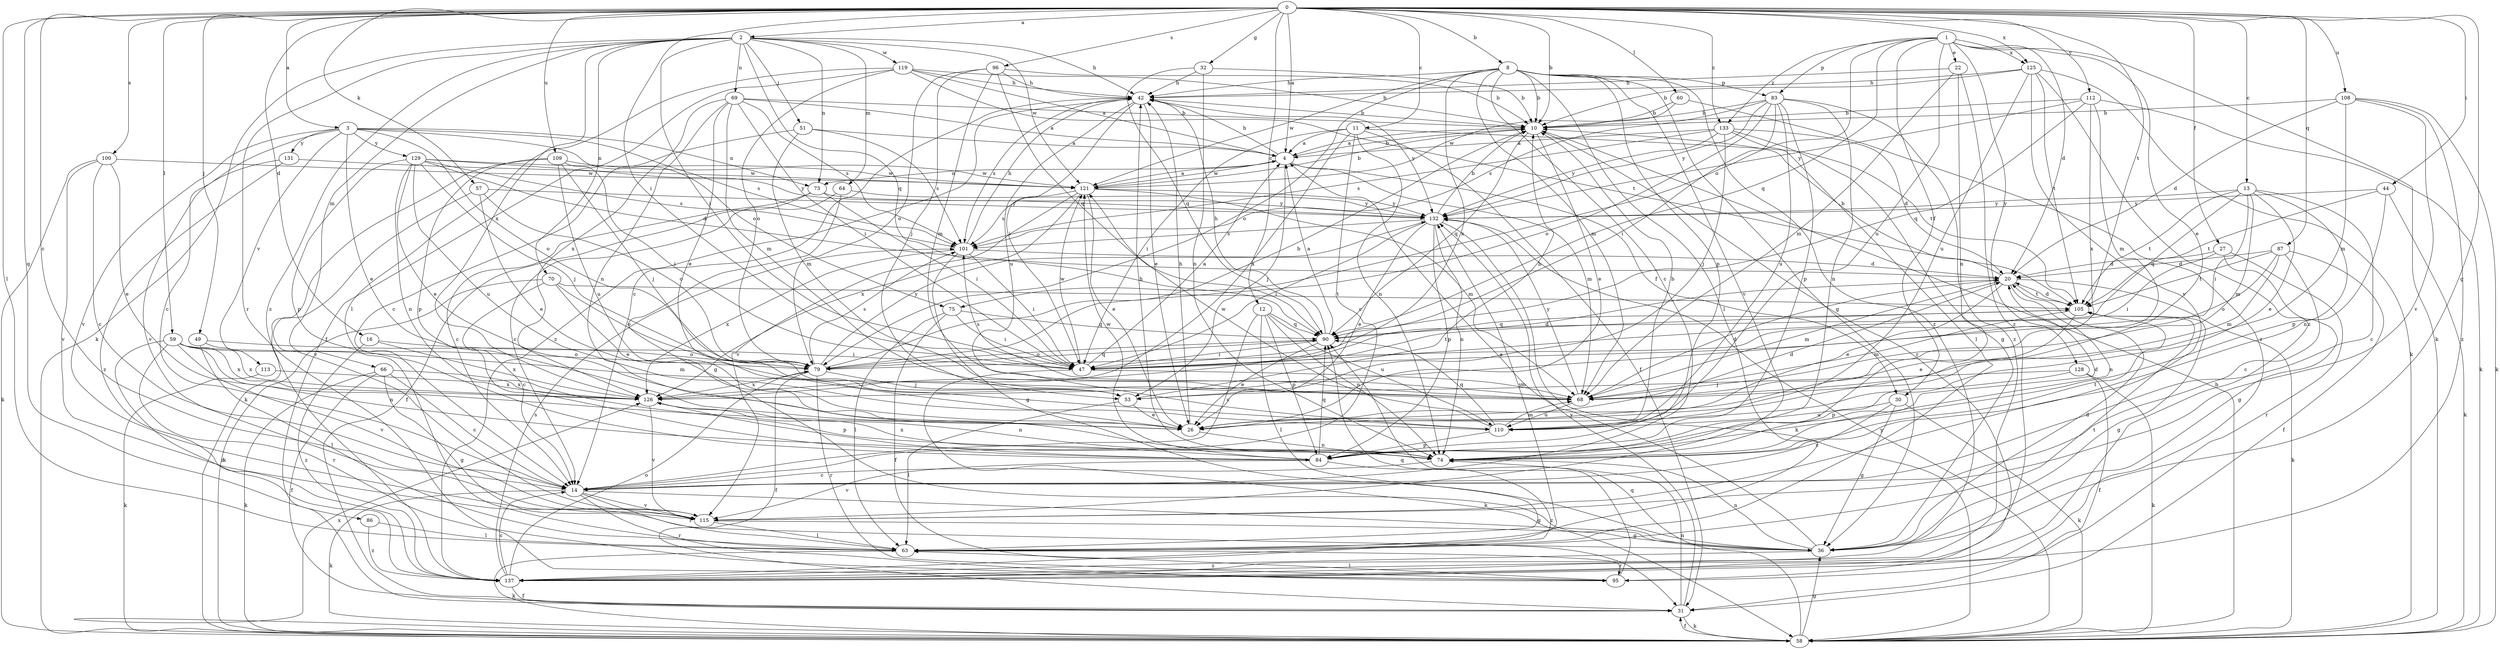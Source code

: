 strict digraph  {
0;
1;
2;
3;
4;
8;
10;
11;
12;
13;
14;
16;
20;
22;
26;
27;
30;
31;
32;
36;
42;
44;
47;
49;
51;
53;
57;
58;
59;
60;
63;
64;
66;
68;
69;
70;
73;
74;
75;
79;
83;
84;
86;
87;
90;
95;
96;
100;
101;
105;
108;
109;
110;
112;
113;
115;
119;
121;
125;
126;
128;
129;
131;
132;
133;
137;
0 -> 2  [label=a];
0 -> 3  [label=a];
0 -> 4  [label=a];
0 -> 8  [label=b];
0 -> 10  [label=b];
0 -> 11  [label=c];
0 -> 12  [label=c];
0 -> 13  [label=c];
0 -> 14  [label=c];
0 -> 16  [label=d];
0 -> 27  [label=f];
0 -> 32  [label=g];
0 -> 36  [label=g];
0 -> 44  [label=i];
0 -> 47  [label=i];
0 -> 49  [label=j];
0 -> 57  [label=k];
0 -> 59  [label=l];
0 -> 60  [label=l];
0 -> 63  [label=l];
0 -> 86  [label=q];
0 -> 87  [label=q];
0 -> 96  [label=s];
0 -> 100  [label=s];
0 -> 105  [label=t];
0 -> 108  [label=u];
0 -> 109  [label=u];
0 -> 112  [label=v];
0 -> 125  [label=x];
0 -> 133  [label=z];
1 -> 20  [label=d];
1 -> 22  [label=e];
1 -> 26  [label=e];
1 -> 30  [label=f];
1 -> 58  [label=k];
1 -> 75  [label=o];
1 -> 83  [label=p];
1 -> 90  [label=q];
1 -> 110  [label=u];
1 -> 125  [label=x];
1 -> 128  [label=y];
1 -> 133  [label=z];
2 -> 42  [label=h];
2 -> 47  [label=i];
2 -> 51  [label=j];
2 -> 58  [label=k];
2 -> 64  [label=m];
2 -> 66  [label=m];
2 -> 69  [label=n];
2 -> 70  [label=n];
2 -> 73  [label=n];
2 -> 90  [label=q];
2 -> 95  [label=r];
2 -> 119  [label=w];
2 -> 121  [label=w];
2 -> 126  [label=x];
2 -> 137  [label=z];
3 -> 14  [label=c];
3 -> 26  [label=e];
3 -> 73  [label=n];
3 -> 75  [label=o];
3 -> 79  [label=o];
3 -> 101  [label=s];
3 -> 113  [label=v];
3 -> 115  [label=v];
3 -> 129  [label=y];
3 -> 131  [label=y];
4 -> 10  [label=b];
4 -> 30  [label=f];
4 -> 42  [label=h];
4 -> 53  [label=j];
4 -> 68  [label=m];
4 -> 73  [label=n];
4 -> 121  [label=w];
8 -> 10  [label=b];
8 -> 14  [label=c];
8 -> 36  [label=g];
8 -> 42  [label=h];
8 -> 63  [label=l];
8 -> 68  [label=m];
8 -> 79  [label=o];
8 -> 83  [label=p];
8 -> 84  [label=p];
8 -> 115  [label=v];
8 -> 121  [label=w];
8 -> 126  [label=x];
8 -> 137  [label=z];
10 -> 4  [label=a];
10 -> 26  [label=e];
10 -> 90  [label=q];
10 -> 95  [label=r];
11 -> 4  [label=a];
11 -> 14  [label=c];
11 -> 31  [label=f];
11 -> 47  [label=i];
11 -> 74  [label=n];
11 -> 105  [label=t];
11 -> 126  [label=x];
12 -> 14  [label=c];
12 -> 63  [label=l];
12 -> 74  [label=n];
12 -> 84  [label=p];
12 -> 90  [label=q];
12 -> 110  [label=u];
13 -> 14  [label=c];
13 -> 26  [label=e];
13 -> 47  [label=i];
13 -> 68  [label=m];
13 -> 84  [label=p];
13 -> 90  [label=q];
13 -> 105  [label=t];
13 -> 132  [label=y];
14 -> 36  [label=g];
14 -> 58  [label=k];
14 -> 63  [label=l];
14 -> 95  [label=r];
14 -> 115  [label=v];
16 -> 47  [label=i];
16 -> 126  [label=x];
16 -> 137  [label=z];
20 -> 10  [label=b];
20 -> 26  [label=e];
20 -> 58  [label=k];
20 -> 68  [label=m];
20 -> 74  [label=n];
20 -> 105  [label=t];
22 -> 42  [label=h];
22 -> 68  [label=m];
22 -> 74  [label=n];
22 -> 137  [label=z];
26 -> 20  [label=d];
26 -> 42  [label=h];
26 -> 74  [label=n];
27 -> 20  [label=d];
27 -> 36  [label=g];
27 -> 47  [label=i];
27 -> 95  [label=r];
30 -> 14  [label=c];
30 -> 36  [label=g];
30 -> 58  [label=k];
30 -> 110  [label=u];
31 -> 58  [label=k];
31 -> 74  [label=n];
31 -> 132  [label=y];
32 -> 10  [label=b];
32 -> 42  [label=h];
32 -> 74  [label=n];
32 -> 90  [label=q];
36 -> 4  [label=a];
36 -> 20  [label=d];
36 -> 74  [label=n];
36 -> 137  [label=z];
42 -> 10  [label=b];
42 -> 14  [label=c];
42 -> 26  [label=e];
42 -> 47  [label=i];
42 -> 101  [label=s];
42 -> 110  [label=u];
42 -> 132  [label=y];
42 -> 137  [label=z];
44 -> 58  [label=k];
44 -> 74  [label=n];
44 -> 105  [label=t];
44 -> 132  [label=y];
47 -> 4  [label=a];
47 -> 20  [label=d];
47 -> 58  [label=k];
47 -> 68  [label=m];
47 -> 105  [label=t];
47 -> 121  [label=w];
49 -> 63  [label=l];
49 -> 79  [label=o];
49 -> 126  [label=x];
51 -> 4  [label=a];
51 -> 14  [label=c];
51 -> 68  [label=m];
51 -> 101  [label=s];
53 -> 10  [label=b];
53 -> 26  [label=e];
53 -> 63  [label=l];
57 -> 26  [label=e];
57 -> 79  [label=o];
57 -> 115  [label=v];
57 -> 132  [label=y];
58 -> 10  [label=b];
58 -> 31  [label=f];
58 -> 36  [label=g];
58 -> 90  [label=q];
58 -> 126  [label=x];
58 -> 132  [label=y];
59 -> 68  [label=m];
59 -> 74  [label=n];
59 -> 79  [label=o];
59 -> 95  [label=r];
59 -> 115  [label=v];
59 -> 126  [label=x];
59 -> 137  [label=z];
60 -> 10  [label=b];
60 -> 121  [label=w];
60 -> 137  [label=z];
63 -> 58  [label=k];
63 -> 95  [label=r];
63 -> 105  [label=t];
63 -> 132  [label=y];
64 -> 14  [label=c];
64 -> 36  [label=g];
64 -> 132  [label=y];
66 -> 14  [label=c];
66 -> 31  [label=f];
66 -> 36  [label=g];
66 -> 58  [label=k];
66 -> 126  [label=x];
68 -> 20  [label=d];
68 -> 101  [label=s];
68 -> 110  [label=u];
68 -> 132  [label=y];
69 -> 4  [label=a];
69 -> 10  [label=b];
69 -> 26  [label=e];
69 -> 47  [label=i];
69 -> 68  [label=m];
69 -> 74  [label=n];
69 -> 101  [label=s];
69 -> 126  [label=x];
70 -> 14  [label=c];
70 -> 26  [label=e];
70 -> 58  [label=k];
70 -> 79  [label=o];
70 -> 105  [label=t];
73 -> 14  [label=c];
73 -> 31  [label=f];
73 -> 47  [label=i];
73 -> 132  [label=y];
74 -> 14  [label=c];
74 -> 20  [label=d];
74 -> 42  [label=h];
74 -> 105  [label=t];
75 -> 31  [label=f];
75 -> 47  [label=i];
75 -> 63  [label=l];
75 -> 90  [label=q];
79 -> 10  [label=b];
79 -> 31  [label=f];
79 -> 53  [label=j];
79 -> 90  [label=q];
79 -> 95  [label=r];
79 -> 101  [label=s];
79 -> 126  [label=x];
79 -> 132  [label=y];
83 -> 10  [label=b];
83 -> 47  [label=i];
83 -> 74  [label=n];
83 -> 79  [label=o];
83 -> 84  [label=p];
83 -> 101  [label=s];
83 -> 110  [label=u];
83 -> 132  [label=y];
83 -> 137  [label=z];
84 -> 90  [label=q];
84 -> 115  [label=v];
84 -> 121  [label=w];
84 -> 126  [label=x];
84 -> 137  [label=z];
86 -> 63  [label=l];
86 -> 137  [label=z];
87 -> 14  [label=c];
87 -> 20  [label=d];
87 -> 31  [label=f];
87 -> 68  [label=m];
87 -> 79  [label=o];
87 -> 105  [label=t];
90 -> 4  [label=a];
90 -> 26  [label=e];
90 -> 42  [label=h];
90 -> 47  [label=i];
90 -> 79  [label=o];
95 -> 63  [label=l];
95 -> 90  [label=q];
96 -> 10  [label=b];
96 -> 42  [label=h];
96 -> 53  [label=j];
96 -> 68  [label=m];
96 -> 79  [label=o];
96 -> 90  [label=q];
100 -> 14  [label=c];
100 -> 26  [label=e];
100 -> 58  [label=k];
100 -> 115  [label=v];
100 -> 121  [label=w];
101 -> 20  [label=d];
101 -> 36  [label=g];
101 -> 42  [label=h];
101 -> 47  [label=i];
101 -> 126  [label=x];
105 -> 20  [label=d];
105 -> 26  [label=e];
105 -> 36  [label=g];
105 -> 68  [label=m];
105 -> 90  [label=q];
108 -> 10  [label=b];
108 -> 20  [label=d];
108 -> 58  [label=k];
108 -> 68  [label=m];
108 -> 115  [label=v];
108 -> 137  [label=z];
109 -> 47  [label=i];
109 -> 53  [label=j];
109 -> 58  [label=k];
109 -> 84  [label=p];
109 -> 110  [label=u];
109 -> 121  [label=w];
110 -> 10  [label=b];
110 -> 68  [label=m];
110 -> 84  [label=p];
110 -> 90  [label=q];
110 -> 121  [label=w];
112 -> 10  [label=b];
112 -> 58  [label=k];
112 -> 68  [label=m];
112 -> 90  [label=q];
112 -> 126  [label=x];
112 -> 132  [label=y];
113 -> 58  [label=k];
113 -> 126  [label=x];
115 -> 36  [label=g];
115 -> 63  [label=l];
119 -> 4  [label=a];
119 -> 10  [label=b];
119 -> 31  [label=f];
119 -> 42  [label=h];
119 -> 63  [label=l];
119 -> 79  [label=o];
119 -> 105  [label=t];
121 -> 4  [label=a];
121 -> 10  [label=b];
121 -> 26  [label=e];
121 -> 68  [label=m];
121 -> 101  [label=s];
121 -> 115  [label=v];
121 -> 126  [label=x];
121 -> 132  [label=y];
125 -> 10  [label=b];
125 -> 42  [label=h];
125 -> 58  [label=k];
125 -> 105  [label=t];
125 -> 110  [label=u];
125 -> 115  [label=v];
125 -> 137  [label=z];
126 -> 74  [label=n];
126 -> 84  [label=p];
126 -> 115  [label=v];
128 -> 31  [label=f];
128 -> 53  [label=j];
128 -> 58  [label=k];
128 -> 84  [label=p];
129 -> 20  [label=d];
129 -> 26  [label=e];
129 -> 53  [label=j];
129 -> 74  [label=n];
129 -> 84  [label=p];
129 -> 101  [label=s];
129 -> 110  [label=u];
129 -> 121  [label=w];
129 -> 132  [label=y];
131 -> 115  [label=v];
131 -> 121  [label=w];
131 -> 137  [label=z];
132 -> 10  [label=b];
132 -> 26  [label=e];
132 -> 47  [label=i];
132 -> 58  [label=k];
132 -> 74  [label=n];
132 -> 84  [label=p];
132 -> 101  [label=s];
133 -> 4  [label=a];
133 -> 20  [label=d];
133 -> 36  [label=g];
133 -> 53  [label=j];
133 -> 63  [label=l];
133 -> 101  [label=s];
133 -> 132  [label=y];
137 -> 14  [label=c];
137 -> 31  [label=f];
137 -> 79  [label=o];
137 -> 101  [label=s];
}

